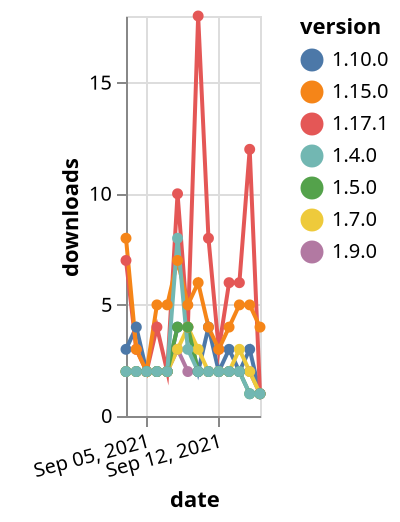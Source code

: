 {"$schema": "https://vega.github.io/schema/vega-lite/v5.json", "description": "A simple bar chart with embedded data.", "data": {"values": [{"date": "2021-09-03", "total": 2246, "delta": 2, "version": "1.9.0"}, {"date": "2021-09-04", "total": 2248, "delta": 2, "version": "1.9.0"}, {"date": "2021-09-05", "total": 2250, "delta": 2, "version": "1.9.0"}, {"date": "2021-09-06", "total": 2252, "delta": 2, "version": "1.9.0"}, {"date": "2021-09-07", "total": 2254, "delta": 2, "version": "1.9.0"}, {"date": "2021-09-08", "total": 2257, "delta": 3, "version": "1.9.0"}, {"date": "2021-09-09", "total": 2259, "delta": 2, "version": "1.9.0"}, {"date": "2021-09-10", "total": 2261, "delta": 2, "version": "1.9.0"}, {"date": "2021-09-11", "total": 2263, "delta": 2, "version": "1.9.0"}, {"date": "2021-09-12", "total": 2265, "delta": 2, "version": "1.9.0"}, {"date": "2021-09-13", "total": 2267, "delta": 2, "version": "1.9.0"}, {"date": "2021-09-14", "total": 2269, "delta": 2, "version": "1.9.0"}, {"date": "2021-09-15", "total": 2271, "delta": 2, "version": "1.9.0"}, {"date": "2021-09-16", "total": 2272, "delta": 1, "version": "1.9.0"}, {"date": "2021-09-03", "total": 3485, "delta": 3, "version": "1.10.0"}, {"date": "2021-09-04", "total": 3489, "delta": 4, "version": "1.10.0"}, {"date": "2021-09-05", "total": 3491, "delta": 2, "version": "1.10.0"}, {"date": "2021-09-06", "total": 3493, "delta": 2, "version": "1.10.0"}, {"date": "2021-09-07", "total": 3495, "delta": 2, "version": "1.10.0"}, {"date": "2021-09-08", "total": 3499, "delta": 4, "version": "1.10.0"}, {"date": "2021-09-09", "total": 3503, "delta": 4, "version": "1.10.0"}, {"date": "2021-09-10", "total": 3505, "delta": 2, "version": "1.10.0"}, {"date": "2021-09-11", "total": 3509, "delta": 4, "version": "1.10.0"}, {"date": "2021-09-12", "total": 3511, "delta": 2, "version": "1.10.0"}, {"date": "2021-09-13", "total": 3514, "delta": 3, "version": "1.10.0"}, {"date": "2021-09-14", "total": 3516, "delta": 2, "version": "1.10.0"}, {"date": "2021-09-15", "total": 3519, "delta": 3, "version": "1.10.0"}, {"date": "2021-09-16", "total": 3520, "delta": 1, "version": "1.10.0"}, {"date": "2021-09-03", "total": 768, "delta": 7, "version": "1.17.1"}, {"date": "2021-09-04", "total": 771, "delta": 3, "version": "1.17.1"}, {"date": "2021-09-05", "total": 773, "delta": 2, "version": "1.17.1"}, {"date": "2021-09-06", "total": 777, "delta": 4, "version": "1.17.1"}, {"date": "2021-09-07", "total": 779, "delta": 2, "version": "1.17.1"}, {"date": "2021-09-08", "total": 789, "delta": 10, "version": "1.17.1"}, {"date": "2021-09-09", "total": 793, "delta": 4, "version": "1.17.1"}, {"date": "2021-09-10", "total": 811, "delta": 18, "version": "1.17.1"}, {"date": "2021-09-11", "total": 819, "delta": 8, "version": "1.17.1"}, {"date": "2021-09-12", "total": 822, "delta": 3, "version": "1.17.1"}, {"date": "2021-09-13", "total": 828, "delta": 6, "version": "1.17.1"}, {"date": "2021-09-14", "total": 834, "delta": 6, "version": "1.17.1"}, {"date": "2021-09-15", "total": 846, "delta": 12, "version": "1.17.1"}, {"date": "2021-09-16", "total": 847, "delta": 1, "version": "1.17.1"}, {"date": "2021-09-03", "total": 4068, "delta": 2, "version": "1.7.0"}, {"date": "2021-09-04", "total": 4070, "delta": 2, "version": "1.7.0"}, {"date": "2021-09-05", "total": 4072, "delta": 2, "version": "1.7.0"}, {"date": "2021-09-06", "total": 4074, "delta": 2, "version": "1.7.0"}, {"date": "2021-09-07", "total": 4076, "delta": 2, "version": "1.7.0"}, {"date": "2021-09-08", "total": 4079, "delta": 3, "version": "1.7.0"}, {"date": "2021-09-09", "total": 4083, "delta": 4, "version": "1.7.0"}, {"date": "2021-09-10", "total": 4086, "delta": 3, "version": "1.7.0"}, {"date": "2021-09-11", "total": 4088, "delta": 2, "version": "1.7.0"}, {"date": "2021-09-12", "total": 4090, "delta": 2, "version": "1.7.0"}, {"date": "2021-09-13", "total": 4092, "delta": 2, "version": "1.7.0"}, {"date": "2021-09-14", "total": 4095, "delta": 3, "version": "1.7.0"}, {"date": "2021-09-15", "total": 4097, "delta": 2, "version": "1.7.0"}, {"date": "2021-09-16", "total": 4098, "delta": 1, "version": "1.7.0"}, {"date": "2021-09-03", "total": 2756, "delta": 8, "version": "1.15.0"}, {"date": "2021-09-04", "total": 2759, "delta": 3, "version": "1.15.0"}, {"date": "2021-09-05", "total": 2761, "delta": 2, "version": "1.15.0"}, {"date": "2021-09-06", "total": 2766, "delta": 5, "version": "1.15.0"}, {"date": "2021-09-07", "total": 2771, "delta": 5, "version": "1.15.0"}, {"date": "2021-09-08", "total": 2778, "delta": 7, "version": "1.15.0"}, {"date": "2021-09-09", "total": 2783, "delta": 5, "version": "1.15.0"}, {"date": "2021-09-10", "total": 2789, "delta": 6, "version": "1.15.0"}, {"date": "2021-09-11", "total": 2793, "delta": 4, "version": "1.15.0"}, {"date": "2021-09-12", "total": 2796, "delta": 3, "version": "1.15.0"}, {"date": "2021-09-13", "total": 2800, "delta": 4, "version": "1.15.0"}, {"date": "2021-09-14", "total": 2805, "delta": 5, "version": "1.15.0"}, {"date": "2021-09-15", "total": 2810, "delta": 5, "version": "1.15.0"}, {"date": "2021-09-16", "total": 2814, "delta": 4, "version": "1.15.0"}, {"date": "2021-09-03", "total": 3699, "delta": 2, "version": "1.5.0"}, {"date": "2021-09-04", "total": 3701, "delta": 2, "version": "1.5.0"}, {"date": "2021-09-05", "total": 3703, "delta": 2, "version": "1.5.0"}, {"date": "2021-09-06", "total": 3705, "delta": 2, "version": "1.5.0"}, {"date": "2021-09-07", "total": 3707, "delta": 2, "version": "1.5.0"}, {"date": "2021-09-08", "total": 3711, "delta": 4, "version": "1.5.0"}, {"date": "2021-09-09", "total": 3715, "delta": 4, "version": "1.5.0"}, {"date": "2021-09-10", "total": 3717, "delta": 2, "version": "1.5.0"}, {"date": "2021-09-11", "total": 3719, "delta": 2, "version": "1.5.0"}, {"date": "2021-09-12", "total": 3721, "delta": 2, "version": "1.5.0"}, {"date": "2021-09-13", "total": 3723, "delta": 2, "version": "1.5.0"}, {"date": "2021-09-14", "total": 3725, "delta": 2, "version": "1.5.0"}, {"date": "2021-09-15", "total": 3726, "delta": 1, "version": "1.5.0"}, {"date": "2021-09-16", "total": 3727, "delta": 1, "version": "1.5.0"}, {"date": "2021-09-03", "total": 6052, "delta": 2, "version": "1.4.0"}, {"date": "2021-09-04", "total": 6054, "delta": 2, "version": "1.4.0"}, {"date": "2021-09-05", "total": 6056, "delta": 2, "version": "1.4.0"}, {"date": "2021-09-06", "total": 6058, "delta": 2, "version": "1.4.0"}, {"date": "2021-09-07", "total": 6060, "delta": 2, "version": "1.4.0"}, {"date": "2021-09-08", "total": 6068, "delta": 8, "version": "1.4.0"}, {"date": "2021-09-09", "total": 6071, "delta": 3, "version": "1.4.0"}, {"date": "2021-09-10", "total": 6073, "delta": 2, "version": "1.4.0"}, {"date": "2021-09-11", "total": 6075, "delta": 2, "version": "1.4.0"}, {"date": "2021-09-12", "total": 6077, "delta": 2, "version": "1.4.0"}, {"date": "2021-09-13", "total": 6079, "delta": 2, "version": "1.4.0"}, {"date": "2021-09-14", "total": 6081, "delta": 2, "version": "1.4.0"}, {"date": "2021-09-15", "total": 6082, "delta": 1, "version": "1.4.0"}, {"date": "2021-09-16", "total": 6083, "delta": 1, "version": "1.4.0"}]}, "width": "container", "mark": {"type": "line", "point": {"filled": true}}, "encoding": {"x": {"field": "date", "type": "temporal", "timeUnit": "yearmonthdate", "title": "date", "axis": {"labelAngle": -15}}, "y": {"field": "delta", "type": "quantitative", "title": "downloads"}, "color": {"field": "version", "type": "nominal"}, "tooltip": {"field": "delta"}}}